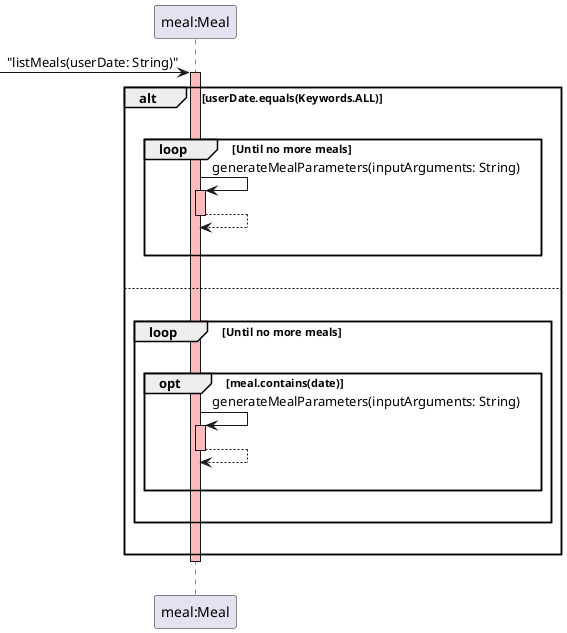 @startuml
'https://plantuml.com/sequence-diagram
participant "meal:Meal"
    ->"meal:Meal" : "listMeals(userDate: String)"
    activate "meal:Meal" #FFBBBB
    alt userDate.equals(Keywords.ALL)
    |||
    loop Until no more meals
    "meal:Meal"->"meal:Meal" : generateMealParameters(inputArguments: String)
    activate "meal:Meal" #FFBBBB
    return
    |||
    end
    |||
    else
    |||
    loop Until no more meals
    |||
    opt meal.contains(date)
    "meal:Meal"->"meal:Meal" : generateMealParameters(inputArguments: String)
    activate "meal:Meal" #FFBBBB
    return
    |||
    end
    |||
    end
    |||
    end
    deactivate "meal:Meal"
    |||
@enduml